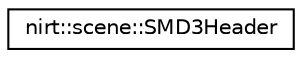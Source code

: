 digraph "Graphical Class Hierarchy"
{
 // LATEX_PDF_SIZE
  edge [fontname="Helvetica",fontsize="10",labelfontname="Helvetica",labelfontsize="10"];
  node [fontname="Helvetica",fontsize="10",shape=record];
  rankdir="LR";
  Node0 [label="nirt::scene::SMD3Header",height=0.2,width=0.4,color="black", fillcolor="white", style="filled",URL="$structnirt_1_1scene_1_1SMD3Header.html",tooltip="this holds the header info of the MD3 file"];
}
